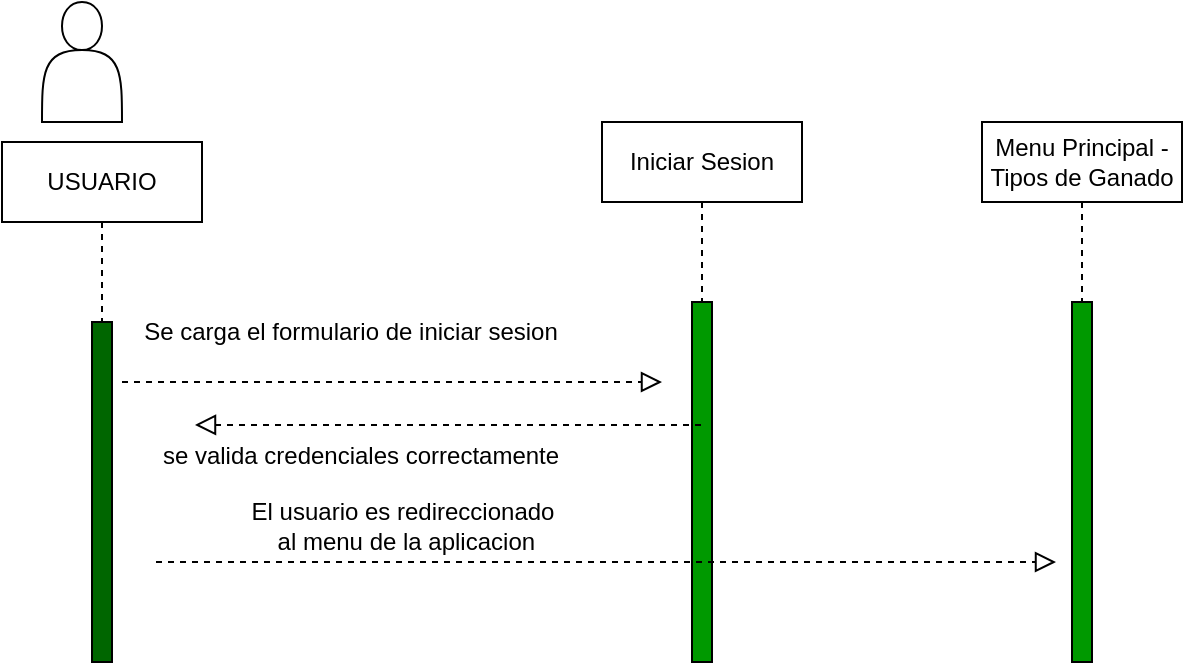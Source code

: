 <mxfile>
    <diagram id="QMX66dUMR_UlnvlcAEaJ" name="Page-1">
        <mxGraphModel dx="749" dy="703" grid="1" gridSize="10" guides="1" tooltips="1" connect="1" arrows="1" fold="1" page="1" pageScale="1" pageWidth="827" pageHeight="1169" math="0" shadow="0">
            <root>
                <mxCell id="0"/>
                <mxCell id="1" parent="0"/>
                <mxCell id="2" value="" style="shape=actor;whiteSpace=wrap;html=1;" parent="1" vertex="1">
                    <mxGeometry x="160" y="110" width="40" height="60" as="geometry"/>
                </mxCell>
                <mxCell id="3" value="Iniciar Sesion" style="shape=umlLifeline;perimeter=lifelinePerimeter;whiteSpace=wrap;html=1;container=1;collapsible=0;recursiveResize=0;outlineConnect=0;shadow=0;strokeColor=default;" parent="1" vertex="1">
                    <mxGeometry x="440" y="170" width="100" height="270" as="geometry"/>
                </mxCell>
                <mxCell id="4" value="" style="html=1;points=[];perimeter=orthogonalPerimeter;fillColor=#009900;shadow=0;strokeColor=default;" parent="3" vertex="1">
                    <mxGeometry x="45" y="90" width="10" height="180" as="geometry"/>
                </mxCell>
                <mxCell id="5" value="USUARIO" style="shape=umlLifeline;perimeter=lifelinePerimeter;whiteSpace=wrap;html=1;container=1;collapsible=0;recursiveResize=0;outlineConnect=0;shadow=0;strokeColor=default;" parent="1" vertex="1">
                    <mxGeometry x="140" y="180" width="100" height="260" as="geometry"/>
                </mxCell>
                <mxCell id="6" value="" style="html=1;points=[];perimeter=orthogonalPerimeter;shadow=0;strokeColor=default;fillColor=#006600;" parent="5" vertex="1">
                    <mxGeometry x="45" y="90" width="10" height="170" as="geometry"/>
                </mxCell>
                <mxCell id="7" value="" style="endArrow=block;startArrow=none;endFill=0;startFill=0;endSize=8;html=1;verticalAlign=bottom;dashed=1;labelBackgroundColor=none;" parent="1" edge="1">
                    <mxGeometry width="160" relative="1" as="geometry">
                        <mxPoint x="200" y="300" as="sourcePoint"/>
                        <mxPoint x="470" y="300" as="targetPoint"/>
                    </mxGeometry>
                </mxCell>
                <mxCell id="8" value="" style="endArrow=block;startArrow=none;endFill=0;startFill=0;endSize=8;html=1;verticalAlign=bottom;dashed=1;labelBackgroundColor=none;entryX=0.125;entryY=-0.017;entryDx=0;entryDy=0;entryPerimeter=0;" parent="1" source="3" target="9" edge="1">
                    <mxGeometry width="160" relative="1" as="geometry">
                        <mxPoint x="210" y="310" as="sourcePoint"/>
                        <mxPoint x="250" y="320" as="targetPoint"/>
                    </mxGeometry>
                </mxCell>
                <mxCell id="9" value="se valida credenciales correctamente" style="text;html=1;align=center;verticalAlign=middle;resizable=0;points=[];autosize=1;strokeColor=none;fillColor=none;" parent="1" vertex="1">
                    <mxGeometry x="209" y="322" width="220" height="30" as="geometry"/>
                </mxCell>
                <mxCell id="10" value="Se carga el formulario de iniciar sesion" style="text;html=1;align=center;verticalAlign=middle;resizable=0;points=[];autosize=1;strokeColor=none;fillColor=none;" parent="1" vertex="1">
                    <mxGeometry x="199" y="260" width="230" height="30" as="geometry"/>
                </mxCell>
                <mxCell id="11" value="Menu Principal - Tipos de Ganado" style="shape=umlLifeline;perimeter=lifelinePerimeter;whiteSpace=wrap;html=1;container=1;collapsible=0;recursiveResize=0;outlineConnect=0;shadow=0;strokeColor=default;" parent="1" vertex="1">
                    <mxGeometry x="630" y="170" width="100" height="270" as="geometry"/>
                </mxCell>
                <mxCell id="12" value="" style="html=1;points=[];perimeter=orthogonalPerimeter;fillColor=#009900;shadow=0;strokeColor=default;" parent="11" vertex="1">
                    <mxGeometry x="45" y="90" width="10" height="180" as="geometry"/>
                </mxCell>
                <mxCell id="13" value="" style="endArrow=block;startArrow=none;endFill=0;startFill=0;endSize=8;html=1;verticalAlign=bottom;dashed=1;labelBackgroundColor=none;" parent="1" edge="1">
                    <mxGeometry width="160" relative="1" as="geometry">
                        <mxPoint x="217" y="390" as="sourcePoint"/>
                        <mxPoint x="667" y="390" as="targetPoint"/>
                    </mxGeometry>
                </mxCell>
                <mxCell id="14" value="El usuario es redireccionado&lt;br&gt;&amp;nbsp;al menu de la aplicacion" style="text;html=1;align=center;verticalAlign=middle;resizable=0;points=[];autosize=1;strokeColor=none;fillColor=none;" parent="1" vertex="1">
                    <mxGeometry x="255" y="352" width="170" height="40" as="geometry"/>
                </mxCell>
            </root>
        </mxGraphModel>
    </diagram>
</mxfile>
